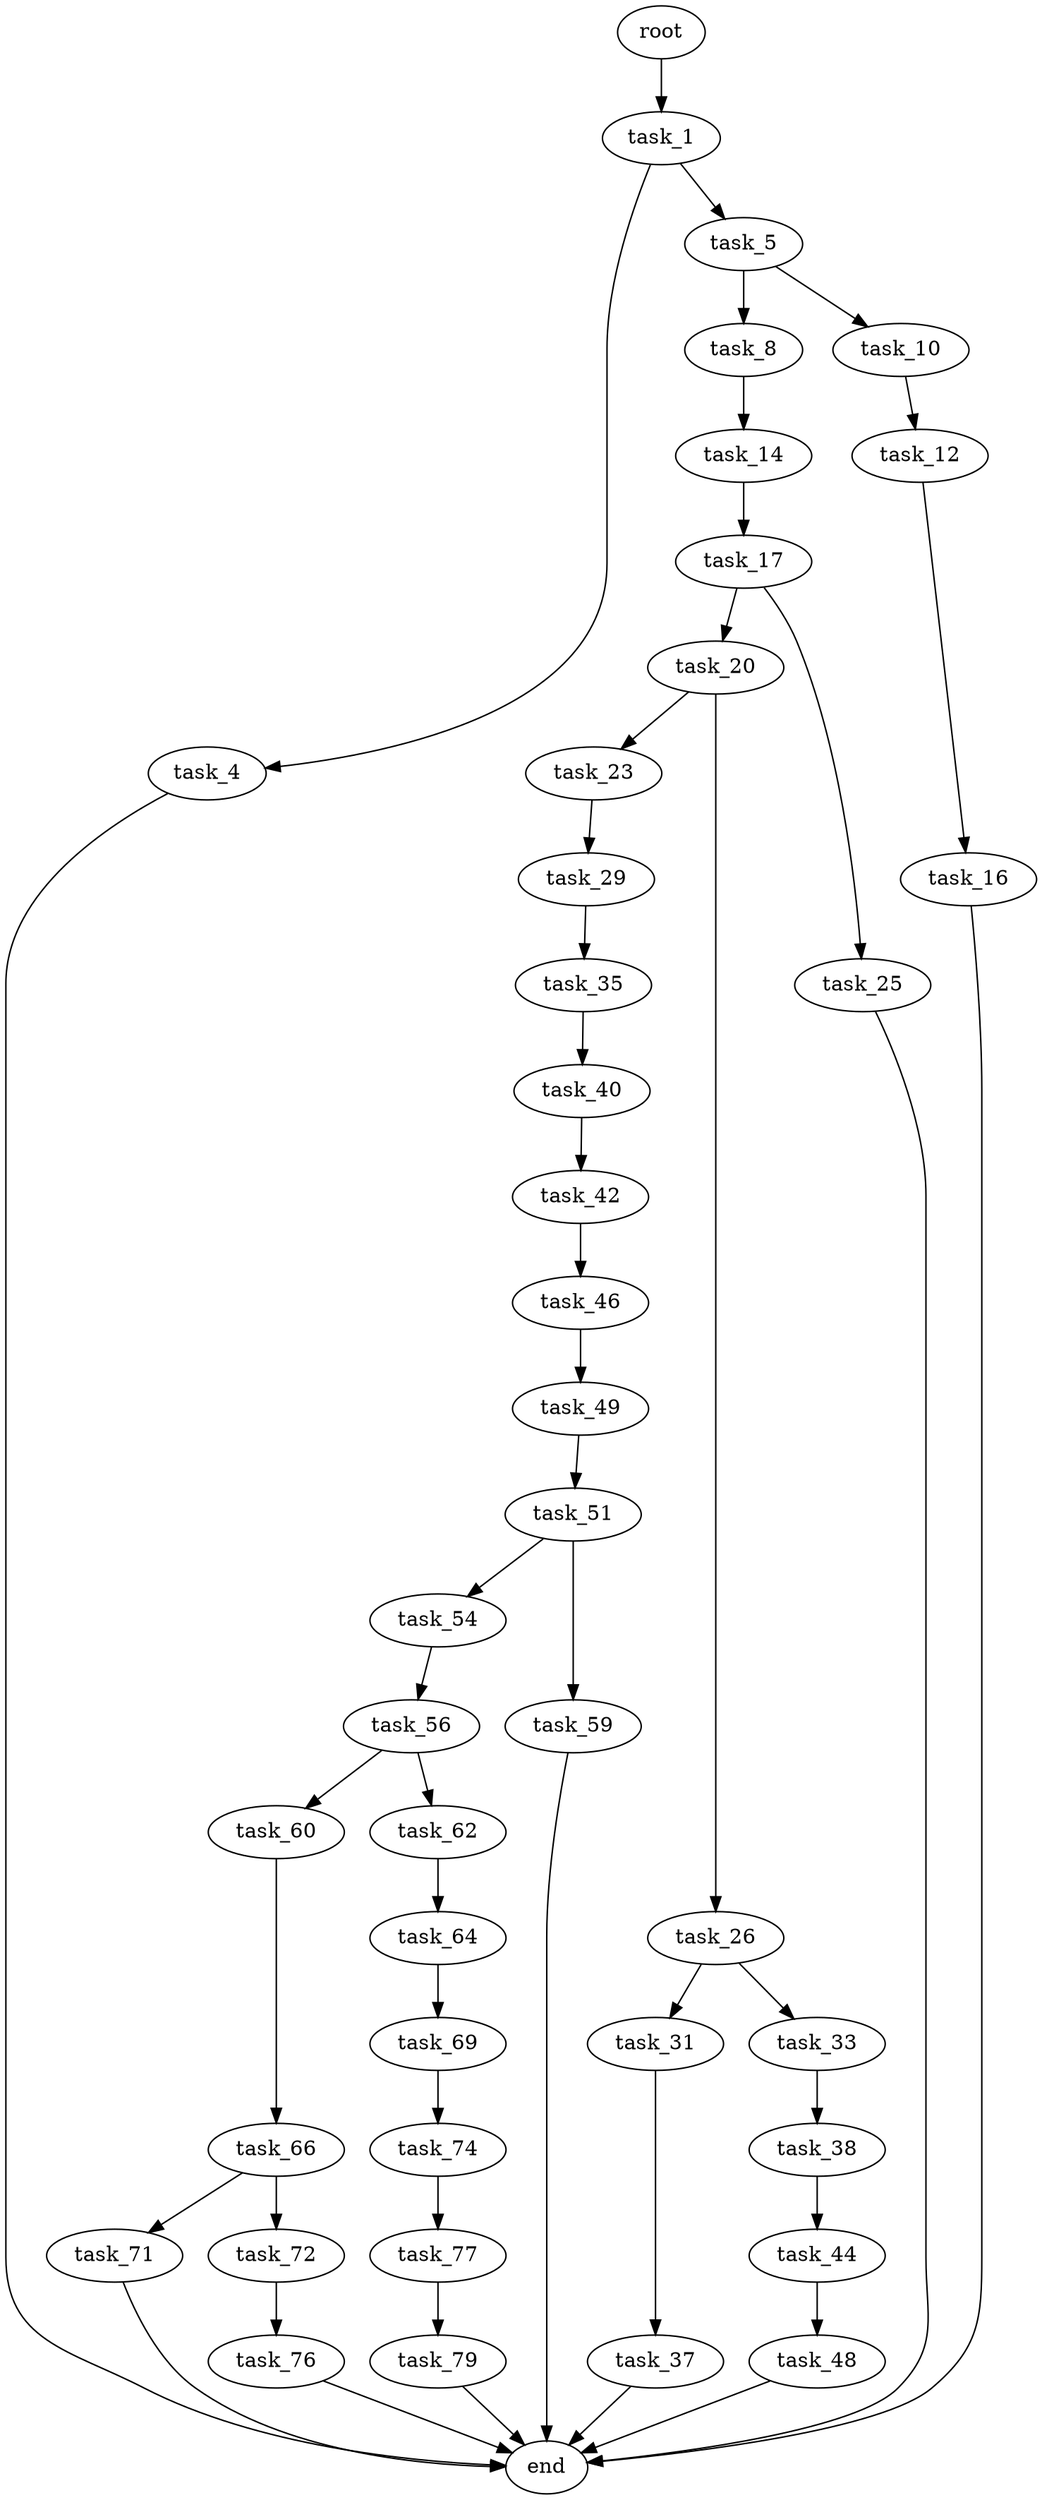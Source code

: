 digraph G {
  root [size="0.000000"];
  task_1 [size="23762278929.000000"];
  task_4 [size="1073741824000.000000"];
  task_5 [size="20895392830.000000"];
  end [size="0.000000"];
  task_8 [size="15364163336.000000"];
  task_10 [size="4871123990.000000"];
  task_14 [size="10742257855.000000"];
  task_12 [size="231928233984.000000"];
  task_16 [size="317810040543.000000"];
  task_17 [size="329740091405.000000"];
  task_20 [size="20411724781.000000"];
  task_25 [size="260107778005.000000"];
  task_23 [size="17092663662.000000"];
  task_26 [size="424151622002.000000"];
  task_29 [size="4408185011.000000"];
  task_31 [size="68719476736.000000"];
  task_33 [size="782757789696.000000"];
  task_35 [size="68719476736.000000"];
  task_37 [size="6608195672.000000"];
  task_38 [size="5701655558.000000"];
  task_40 [size="782757789696.000000"];
  task_44 [size="200083760511.000000"];
  task_42 [size="262639574332.000000"];
  task_46 [size="34707710609.000000"];
  task_48 [size="134217728000.000000"];
  task_49 [size="31718140466.000000"];
  task_51 [size="31278141080.000000"];
  task_54 [size="3141498715.000000"];
  task_59 [size="21102990927.000000"];
  task_56 [size="8589934592.000000"];
  task_60 [size="22235458255.000000"];
  task_62 [size="368293445632.000000"];
  task_66 [size="5074376248.000000"];
  task_64 [size="20086177962.000000"];
  task_69 [size="476578472167.000000"];
  task_71 [size="34028286374.000000"];
  task_72 [size="21915342362.000000"];
  task_74 [size="782757789696.000000"];
  task_76 [size="3108586319.000000"];
  task_77 [size="549755813888.000000"];
  task_79 [size="24824092731.000000"];

  root -> task_1 [size="1.000000"];
  task_1 -> task_4 [size="411041792.000000"];
  task_1 -> task_5 [size="411041792.000000"];
  task_4 -> end [size="1.000000"];
  task_5 -> task_8 [size="536870912.000000"];
  task_5 -> task_10 [size="536870912.000000"];
  task_8 -> task_14 [size="536870912.000000"];
  task_10 -> task_12 [size="301989888.000000"];
  task_14 -> task_17 [size="209715200.000000"];
  task_12 -> task_16 [size="301989888.000000"];
  task_16 -> end [size="1.000000"];
  task_17 -> task_20 [size="301989888.000000"];
  task_17 -> task_25 [size="301989888.000000"];
  task_20 -> task_23 [size="33554432.000000"];
  task_20 -> task_26 [size="33554432.000000"];
  task_25 -> end [size="1.000000"];
  task_23 -> task_29 [size="536870912.000000"];
  task_26 -> task_31 [size="411041792.000000"];
  task_26 -> task_33 [size="411041792.000000"];
  task_29 -> task_35 [size="209715200.000000"];
  task_31 -> task_37 [size="134217728.000000"];
  task_33 -> task_38 [size="679477248.000000"];
  task_35 -> task_40 [size="134217728.000000"];
  task_37 -> end [size="1.000000"];
  task_38 -> task_44 [size="536870912.000000"];
  task_40 -> task_42 [size="679477248.000000"];
  task_44 -> task_48 [size="209715200.000000"];
  task_42 -> task_46 [size="209715200.000000"];
  task_46 -> task_49 [size="838860800.000000"];
  task_48 -> end [size="1.000000"];
  task_49 -> task_51 [size="679477248.000000"];
  task_51 -> task_54 [size="536870912.000000"];
  task_51 -> task_59 [size="536870912.000000"];
  task_54 -> task_56 [size="209715200.000000"];
  task_59 -> end [size="1.000000"];
  task_56 -> task_60 [size="33554432.000000"];
  task_56 -> task_62 [size="33554432.000000"];
  task_60 -> task_66 [size="679477248.000000"];
  task_62 -> task_64 [size="411041792.000000"];
  task_66 -> task_71 [size="536870912.000000"];
  task_66 -> task_72 [size="536870912.000000"];
  task_64 -> task_69 [size="411041792.000000"];
  task_69 -> task_74 [size="679477248.000000"];
  task_71 -> end [size="1.000000"];
  task_72 -> task_76 [size="536870912.000000"];
  task_74 -> task_77 [size="679477248.000000"];
  task_76 -> end [size="1.000000"];
  task_77 -> task_79 [size="536870912.000000"];
  task_79 -> end [size="1.000000"];
}
